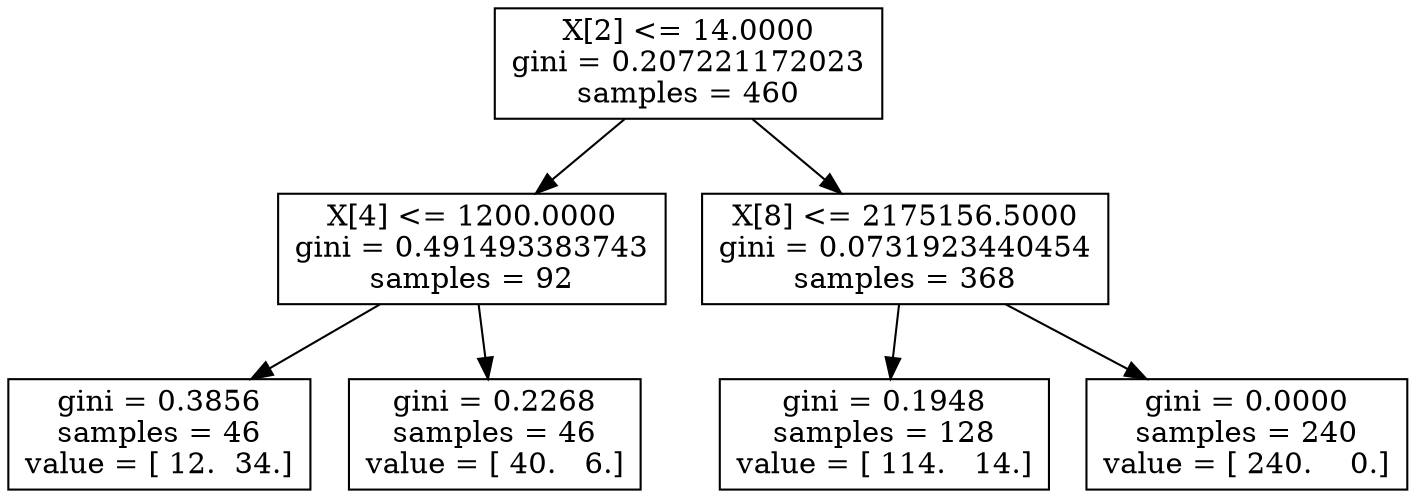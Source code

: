 digraph Tree {
0 [label="X[2] <= 14.0000\ngini = 0.207221172023\nsamples = 460", shape="box"] ;
1 [label="X[4] <= 1200.0000\ngini = 0.491493383743\nsamples = 92", shape="box"] ;
0 -> 1 ;
2 [label="gini = 0.3856\nsamples = 46\nvalue = [ 12.  34.]", shape="box"] ;
1 -> 2 ;
3 [label="gini = 0.2268\nsamples = 46\nvalue = [ 40.   6.]", shape="box"] ;
1 -> 3 ;
4 [label="X[8] <= 2175156.5000\ngini = 0.0731923440454\nsamples = 368", shape="box"] ;
0 -> 4 ;
5 [label="gini = 0.1948\nsamples = 128\nvalue = [ 114.   14.]", shape="box"] ;
4 -> 5 ;
6 [label="gini = 0.0000\nsamples = 240\nvalue = [ 240.    0.]", shape="box"] ;
4 -> 6 ;
}